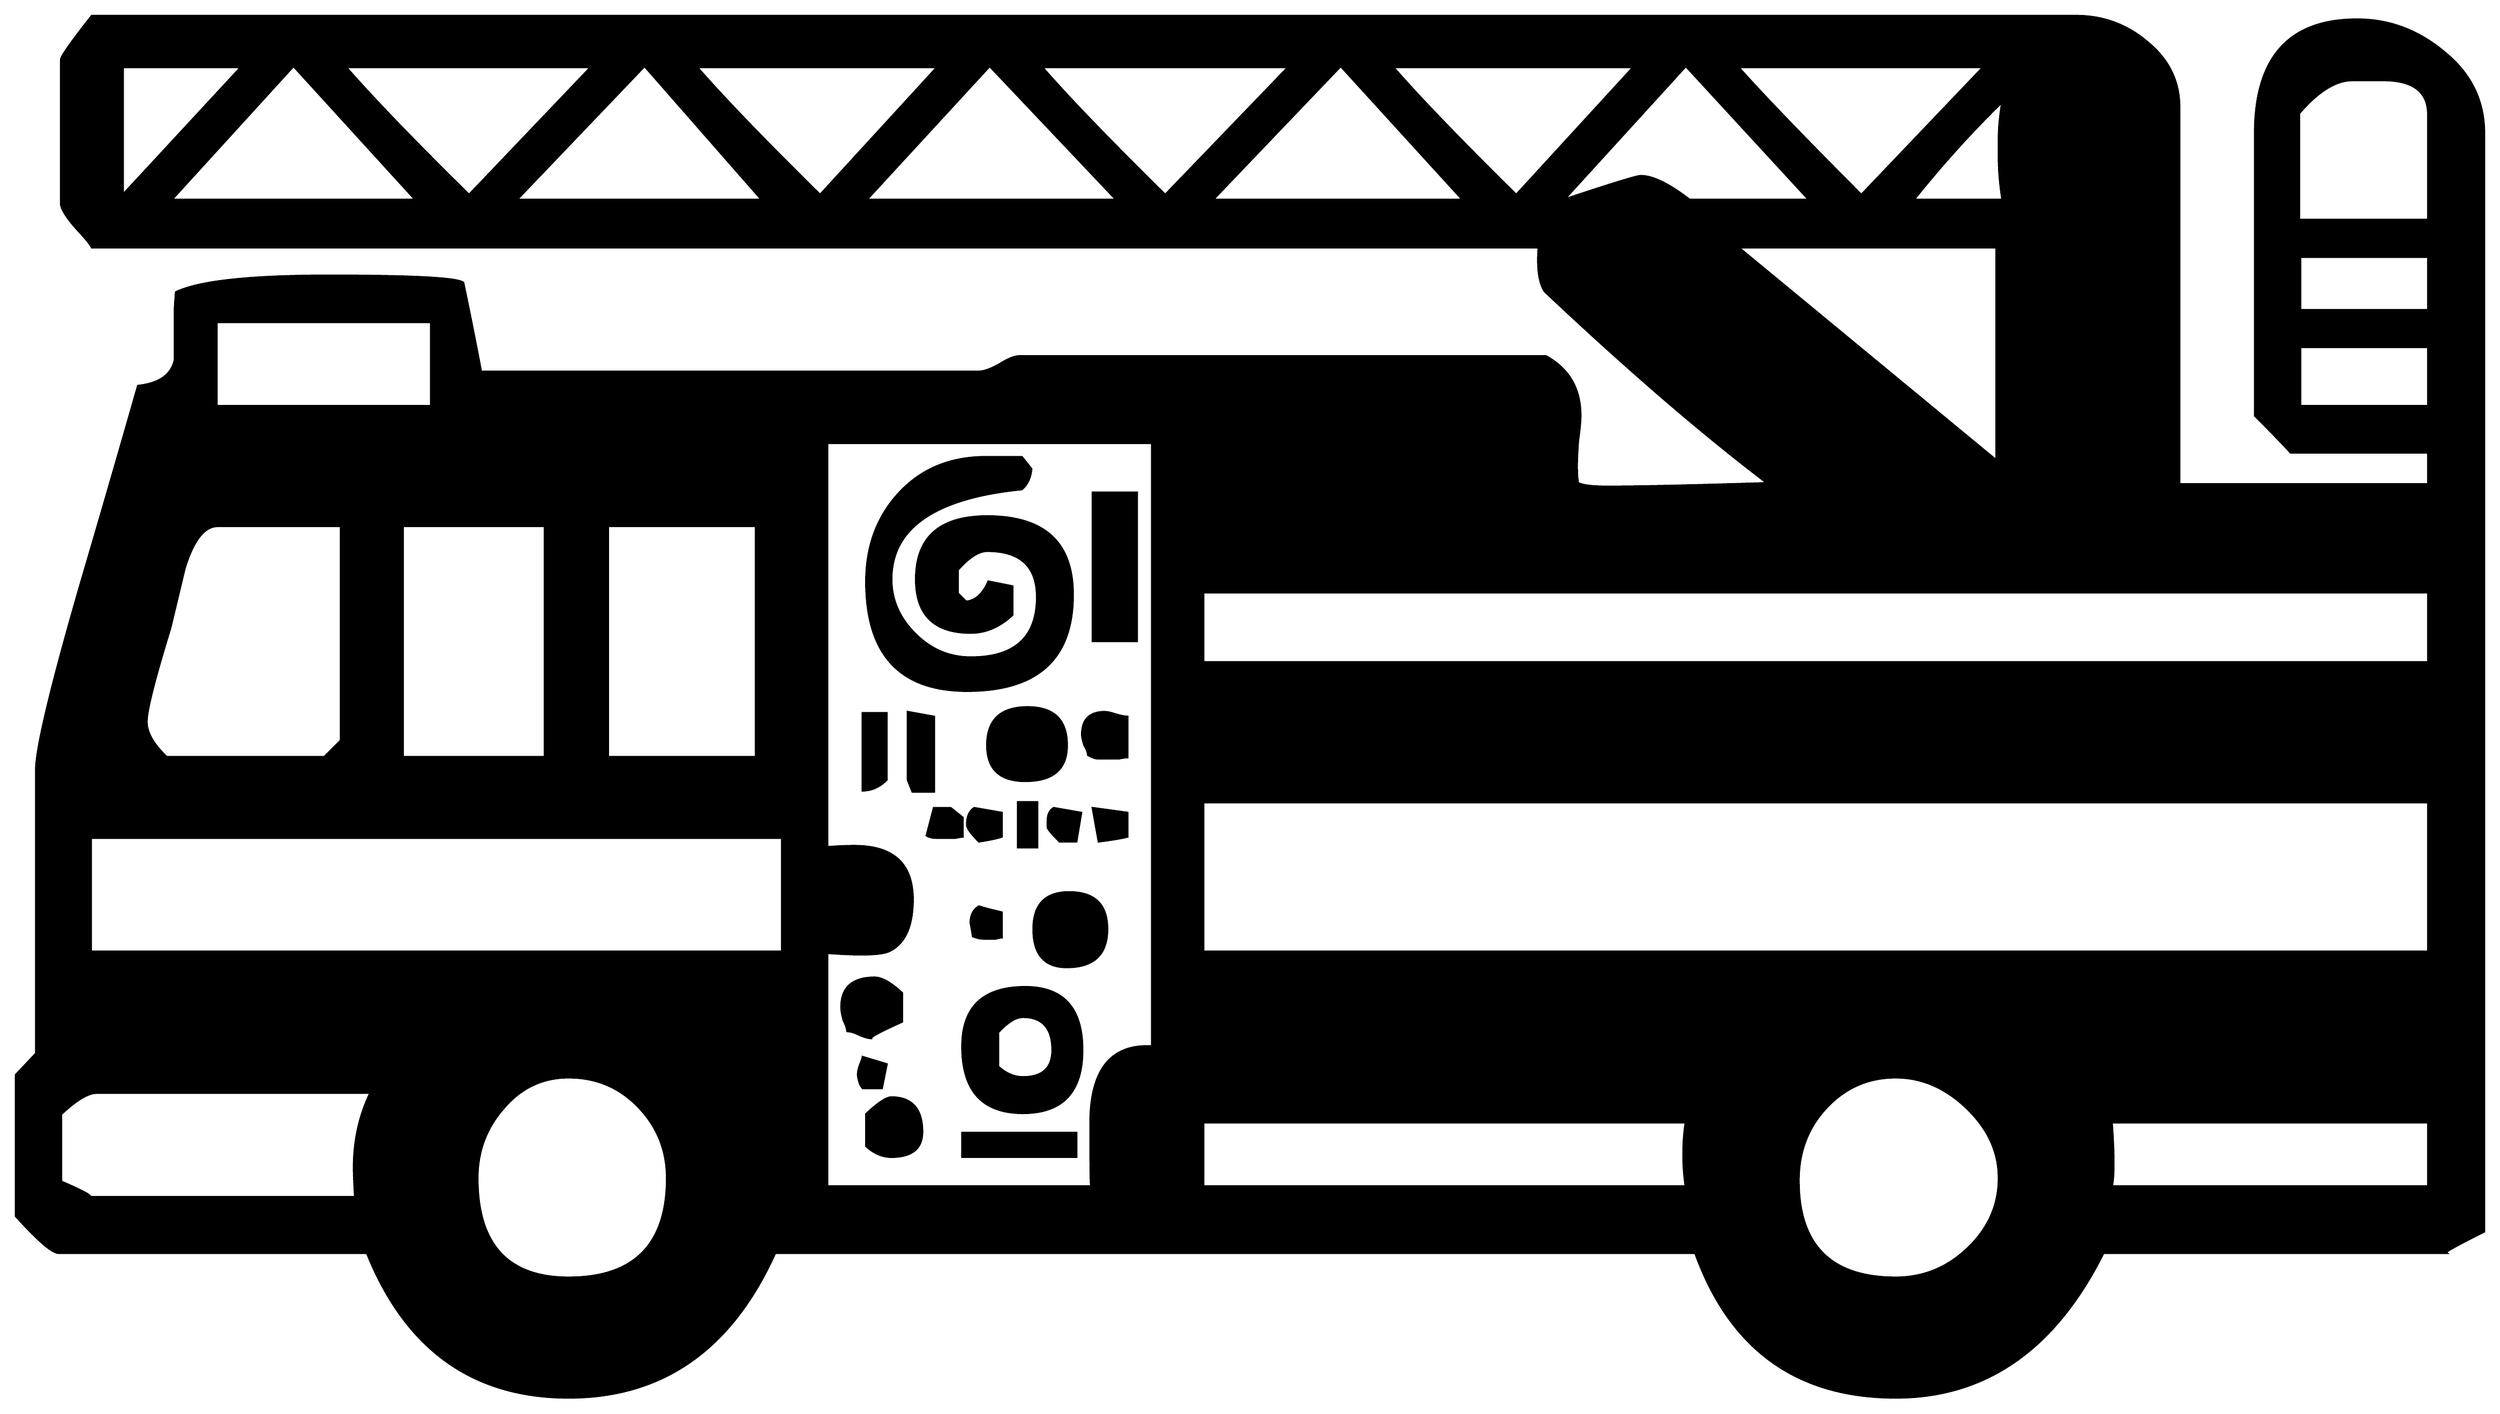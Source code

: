 


\begin{tikzpicture}[y=0.80pt, x=0.80pt, yscale=-1.0, xscale=1.0, inner sep=0pt, outer sep=0pt]
\begin{scope}[shift={(100.0,1706.0)},nonzero rule]
  \path[draw=.,fill=.,line width=1.600pt] (2163.0,-140.0) ..
    controls (2139.0,-128.0) and (2128.333,-122.0) ..
    (2131.0,-122.0) -- (1842.0,-122.0) .. controls
    (1801.333,-40.667) and (1743.0,-0.0) .. (1667.0,0.0) .. controls
    (1583.667,0.0) and (1527.333,-40.667) .. (1498.0,-122.0) --
    (722.0,-122.0) .. controls (685.333,-40.667) and (627.333,-0.0) ..
    (548.0,0.0) .. controls (467.333,0.0) and (410.667,-40.667) ..
    (378.0,-122.0) -- (118.0,-122.0) .. controls (112.667,-122.0)
    and (100.667,-132.333) .. (82.0,-153.0) -- (82.0,-272.0) --
    (99.0,-290.0) -- (99.0,-529.0) .. controls (99.0,-547.0) and
    (111.333,-598.667) .. (136.0,-684.0) .. controls (152.667,-740.667)
    and (169.0,-797.0) .. (185.0,-853.0) .. controls
    (203.0,-855.0) and (213.333,-862.333) .. (216.0,-875.0) ..
    controls (216.0,-874.333) and (216.0,-888.333) .. (216.0,-917.0)
    .. controls (216.0,-919.0) and (216.333,-924.0) ..
    (217.0,-932.0) .. controls (236.333,-941.333) and (279.333,-946.0)
    .. (346.0,-946.0) .. controls (416.667,-946.0) and
    (454.333,-944.0) .. (459.0,-940.0) .. controls (464.333,-914.667)
    and (469.333,-889.667) .. (474.0,-865.0) -- (894.0,-865.0) ..
    controls (898.0,-865.0) and (903.667,-867.0) .. (911.0,-871.0)
    .. controls (918.333,-875.667) and (924.0,-878.0) ..
    (928.0,-878.0) -- (1372.0,-878.0) .. controls
    (1391.333,-867.333) and (1401.0,-850.667) .. (1401.0,-828.0) ..
    controls (1401.0,-823.333) and (1400.333,-816.333) ..
    (1399.0,-807.0) .. controls (1398.333,-797.667) and
    (1398.0,-790.667) .. (1398.0,-786.0) .. controls
    (1398.0,-779.333) and (1398.333,-774.333) .. (1399.0,-771.0) ..
    controls (1403.0,-769.0) and (1411.333,-768.0) ..
    (1424.0,-768.0) .. controls (1450.0,-768.0) and
    (1495.0,-769.0) .. (1559.0,-771.0) .. controls
    (1503.667,-813.0) and (1441.0,-867.0) .. (1371.0,-933.0) ..
    controls (1366.333,-940.333) and (1364.667,-952.667) ..
    (1366.0,-970.0) -- (146.0,-970.0) .. controls (145.333,-972.0)
    and (140.667,-977.667) .. (132.0,-987.0) .. controls
    (124.0,-996.333) and (120.0,-1003.0) .. (120.0,-1007.0) --
    (120.0,-1128.0) .. controls (120.0,-1130.667) and
    (128.667,-1143.0) .. (146.0,-1165.0) -- (1819.0,-1165.0) ..
    controls (1841.667,-1165.0) and (1861.667,-1157.667) ..
    (1879.0,-1143.0) .. controls (1897.0,-1128.333) and
    (1906.0,-1110.0) .. (1906.0,-1088.0) -- (1906.0,-770.0) --
    (2116.0,-770.0) -- (2116.0,-797.0) -- (2000.0,-797.0) ..
    controls (1994.0,-803.667) and (1984.0,-814.0) ..
    (1970.0,-828.0) -- (1970.0,-1066.0) .. controls
    (1970.0,-1130.0) and (1998.667,-1162.0) .. (2056.0,-1162.0) ..
    controls (2083.333,-1162.0) and (2108.0,-1152.667) ..
    (2130.0,-1134.0) .. controls (2152.0,-1116.0) and
    (2163.0,-1093.333) .. (2163.0,-1066.0) -- (2163.0,-140.0) --
    cycle(2116.0,-993.0) -- (2116.0,-1082.0) .. controls
    (2116.0,-1101.333) and (2103.333,-1111.0) .. (2078.0,-1111.0) --
    (2052.0,-1111.0) .. controls (2038.0,-1111.0) and
    (2023.0,-1101.667) .. (2007.0,-1083.0) -- (2007.0,-993.0) --
    (2116.0,-993.0) -- cycle(2116.0,-917.0) -- (2116.0,-962.0)
    -- (2008.0,-962.0) -- (2008.0,-917.0) -- (2116.0,-917.0) --
    cycle(2116.0,-836.0) -- (2116.0,-886.0) -- (2008.0,-886.0)
    -- (2008.0,-836.0) -- (2116.0,-836.0) --
    cycle(1757.0,-1010.0) .. controls (1755.0,-1023.333) and
    (1754.0,-1035.0) .. (1754.0,-1045.0) -- (1754.0,-1062.0) ..
    controls (1754.0,-1070.667) and (1755.0,-1081.0) ..
    (1757.0,-1093.0) .. controls (1731.0,-1067.667) and
    (1706.0,-1040.0) .. (1682.0,-1010.0) -- (1757.0,-1010.0) --
    cycle(1741.0,-1122.0) -- (1534.0,-1122.0) .. controls
    (1556.0,-1097.333) and (1590.667,-1061.333) .. (1638.0,-1014.0) --
    (1741.0,-1122.0) -- cycle(1594.0,-1010.0) --
    (1490.0,-1123.0) -- (1387.0,-1010.0) .. controls
    (1427.0,-1023.333) and (1448.667,-1030.0) .. (1452.0,-1030.0) ..
    controls (1462.0,-1030.0) and (1475.667,-1023.333) ..
    (1493.0,-1010.0) .. controls (1560.333,-1010.0) and
    (1594.0,-1010.0) .. (1594.0,-1010.0) -- cycle(1752.0,-790.0)
    -- (1752.0,-970.0) -- (1534.0,-970.0) -- (1752.0,-790.0) --
    cycle(1446.0,-1122.0) -- (1243.0,-1122.0) .. controls
    (1265.0,-1096.667) and (1299.667,-1060.667) .. (1347.0,-1014.0) --
    (1446.0,-1122.0) -- cycle(1302.0,-1010.0) --
    (1199.0,-1123.0) -- (1091.0,-1010.0) -- (1302.0,-1010.0) --
    cycle(2116.0,-620.0) -- (2116.0,-679.0) -- (1083.0,-679.0)
    -- (1083.0,-620.0) -- (2116.0,-620.0) --
    cycle(2116.0,-178.0) -- (2116.0,-232.0) -- (1849.0,-232.0)
    .. controls (1851.0,-204.0) and (1851.0,-186.0) ..
    (1849.0,-178.0) -- (2116.0,-178.0) -- cycle(1155.0,-1122.0)
    -- (947.0,-1122.0) .. controls (969.0,-1096.667) and
    (1003.667,-1060.667) .. (1051.0,-1014.0) -- (1155.0,-1122.0) --
    cycle(2116.0,-376.0) -- (2116.0,-502.0) -- (1083.0,-502.0)
    -- (1083.0,-376.0) -- (2116.0,-376.0) --
    cycle(1010.0,-1010.0) -- (903.0,-1123.0) -- (799.0,-1010.0)
    -- (1010.0,-1010.0) -- cycle(1754.0,-185.0) .. controls
    (1754.0,-207.0) and (1745.0,-226.667) .. (1727.0,-244.0) ..
    controls (1709.0,-261.333) and (1689.0,-270.0) ..
    (1667.0,-270.0) .. controls (1643.667,-270.0) and
    (1624.0,-261.333) .. (1608.0,-244.0) .. controls
    (1592.667,-227.333) and (1585.0,-207.0) .. (1585.0,-183.0) ..
    controls (1585.0,-128.333) and (1612.333,-101.0) ..
    (1667.0,-101.0) .. controls (1690.333,-101.0) and
    (1710.667,-109.333) .. (1728.0,-126.0) .. controls
    (1745.333,-142.667) and (1754.0,-162.333) .. (1754.0,-185.0) --
    cycle(859.0,-1122.0) -- (656.0,-1122.0) .. controls
    (678.0,-1096.667) and (712.667,-1060.667) .. (760.0,-1014.0) --
    (859.0,-1122.0) -- cycle(711.0,-1010.0) -- (612.0,-1123.0)
    -- (504.0,-1010.0) -- (711.0,-1010.0) --
    cycle(567.0,-1122.0) -- (360.0,-1122.0) .. controls
    (382.0,-1096.667) and (416.667,-1060.667) .. (464.0,-1014.0) --
    (567.0,-1122.0) -- cycle(1490.0,-178.0) .. controls
    (1488.667,-186.667) and (1488.0,-195.667) .. (1488.0,-205.0) ..
    controls (1488.0,-214.333) and (1488.667,-223.333) ..
    (1490.0,-232.0) -- (1083.0,-232.0) -- (1083.0,-178.0) --
    (1490.0,-178.0) -- cycle(1040.0,-296.0) -- (1040.0,-805.0)
    -- (766.0,-805.0) -- (766.0,-464.0) .. controls
    (774.0,-464.667) and (781.667,-465.0) .. (789.0,-465.0) ..
    controls (821.667,-465.0) and (838.0,-450.0) .. (838.0,-420.0)
    .. controls (838.0,-396.667) and (831.0,-382.0) ..
    (817.0,-376.0) .. controls (809.667,-373.333) and (792.667,-373.0)
    .. (766.0,-375.0) -- (766.0,-178.0) -- (989.0,-178.0) ..
    controls (988.333,-173.333) and (988.0,-191.0) .. (988.0,-231.0)
    .. controls (988.0,-276.333) and (1005.333,-298.0) ..
    (1040.0,-296.0) -- cycle(419.0,-1010.0) -- (316.0,-1123.0)
    -- (213.0,-1010.0) -- (419.0,-1010.0) --
    cycle(272.0,-1122.0) -- (172.0,-1122.0) -- (172.0,-1014.0)
    -- (272.0,-1122.0) -- cycle(706.0,-540.0) -- (706.0,-735.0)
    -- (581.0,-735.0) -- (581.0,-540.0) -- (706.0,-540.0) --
    cycle(432.0,-836.0) -- (432.0,-907.0) -- (251.0,-907.0) --
    (251.0,-836.0) -- (432.0,-836.0) -- cycle(528.0,-540.0) --
    (528.0,-735.0) -- (408.0,-735.0) -- (408.0,-540.0) --
    (528.0,-540.0) -- cycle(356.0,-554.0) -- (356.0,-735.0) --
    (252.0,-735.0) .. controls (240.667,-735.0) and (231.333,-723.0)
    .. (224.0,-699.0) .. controls (220.0,-682.333) and
    (216.0,-665.667) .. (212.0,-649.0) .. controls (198.667,-605.667)
    and (192.0,-579.333) .. (192.0,-570.0) .. controls
    (192.0,-560.667) and (197.667,-550.667) .. (209.0,-540.0) --
    (342.0,-540.0) -- (356.0,-554.0) -- cycle(728.0,-376.0) --
    (728.0,-472.0) -- (145.0,-472.0) -- (145.0,-376.0) --
    (728.0,-376.0) -- cycle(631.0,-185.0) .. controls
    (631.0,-208.333) and (623.0,-228.333) .. (607.0,-245.0) ..
    controls (591.0,-261.667) and (571.333,-270.0) .. (548.0,-270.0)
    .. controls (526.0,-270.0) and (507.667,-261.333) ..
    (493.0,-244.0) .. controls (478.333,-227.333) and (471.0,-207.667)
    .. (471.0,-185.0) .. controls (471.0,-129.0) and
    (496.667,-101.0) .. (548.0,-101.0) .. controls (603.333,-101.0)
    and (631.0,-129.0) .. (631.0,-185.0) -- cycle(381.0,-257.0)
    -- (150.0,-257.0) .. controls (142.667,-257.0) and
    (132.667,-251.0) .. (120.0,-239.0) -- (120.0,-182.0) ..
    controls (140.0,-173.333) and (147.667,-169.0) .. (143.0,-169.0)
    -- (368.0,-169.0) .. controls (367.333,-180.333) and
    (367.0,-188.667) .. (367.0,-194.0) .. controls (367.0,-216.667)
    and (371.667,-237.667) .. (381.0,-257.0) -- cycle(1027.0,-638.0)
    -- (990.0,-638.0) -- (990.0,-763.0) -- (1027.0,-763.0) --
    (1027.0,-638.0) -- cycle(973.0,-677.0) .. controls
    (973.0,-623.0) and (943.333,-596.0) .. (884.0,-596.0) ..
    controls (827.333,-596.0) and (799.0,-626.667) .. (799.0,-688.0)
    .. controls (799.0,-718.0) and (808.333,-743.0) ..
    (827.0,-763.0) .. controls (845.667,-783.0) and (870.0,-793.0)
    .. (900.0,-793.0) -- (930.0,-793.0) -- (938.0,-783.0) ..
    controls (937.333,-775.667) and (934.667,-770.0) .. (930.0,-766.0)
    .. controls (856.667,-758.667) and (820.0,-733.333) ..
    (820.0,-690.0) .. controls (820.0,-672.667) and (826.667,-657.333)
    .. (840.0,-644.0) .. controls (853.333,-630.667) and
    (869.0,-624.0) .. (887.0,-624.0) .. controls (924.333,-624.0)
    and (943.0,-641.0) .. (943.0,-675.0) .. controls
    (943.0,-701.0) and (929.0,-714.0) .. (901.0,-714.0) ..
    controls (893.667,-714.0) and (885.333,-708.667) .. (876.0,-698.0)
    -- (876.0,-678.0) -- (883.0,-671.0) .. controls
    (891.0,-671.667) and (897.333,-677.333) .. (902.0,-688.0) --
    (922.0,-684.0) -- (922.0,-660.0) .. controls (911.333,-650.0)
    and (899.667,-645.0) .. (887.0,-645.0) .. controls
    (856.333,-645.0) and (841.0,-660.0) .. (841.0,-690.0) ..
    controls (841.0,-725.333) and (861.0,-743.0) .. (901.0,-743.0)
    .. controls (949.0,-743.0) and (973.0,-721.0) ..
    (973.0,-677.0) -- cycle(1019.0,-540.0) .. controls
    (1017.667,-540.0) and (1015.333,-539.667) .. (1012.0,-539.0) ..
    controls (1009.333,-539.0) and (1007.333,-539.0) ..
    (1006.0,-539.0) -- (994.0,-539.0) .. controls (992.0,-539.0)
    and (989.333,-540.0) .. (986.0,-542.0) .. controls
    (986.0,-544.0) and (985.0,-546.667) .. (983.0,-550.0) ..
    controls (981.667,-554.0) and (981.0,-557.0) .. (981.0,-559.0)
    .. controls (981.0,-571.667) and (987.333,-578.0) ..
    (1000.0,-578.0) .. controls (1002.0,-578.0) and
    (1005.0,-577.333) .. (1009.0,-576.0) .. controls
    (1013.667,-574.667) and (1017.0,-574.0) .. (1019.0,-574.0) --
    (1019.0,-540.0) -- cycle(1019.0,-473.0) .. controls
    (1013.667,-471.667) and (1005.667,-470.333) .. (995.0,-469.0) --
    (990.0,-497.0) -- (1019.0,-493.0) -- (1019.0,-473.0) --
    cycle(968.0,-550.0) .. controls (968.0,-530.0) and
    (956.333,-520.0) .. (933.0,-520.0) .. controls (911.667,-520.0)
    and (901.0,-530.0) .. (901.0,-550.0) .. controls
    (901.0,-571.333) and (912.333,-582.0) .. (935.0,-582.0) ..
    controls (957.0,-582.0) and (968.0,-571.333) .. (968.0,-550.0)
    -- cycle(980.0,-493.0) -- (976.0,-469.0) -- (962.0,-469.0)
    .. controls (955.333,-475.667) and (952.0,-479.667) ..
    (952.0,-481.0) -- (952.0,-486.0) .. controls (952.0,-491.333)
    and (953.667,-495.0) .. (957.0,-497.0) -- (980.0,-493.0) --
    cycle(943.0,-464.0) -- (927.0,-464.0) -- (927.0,-502.0) --
    (943.0,-502.0) -- (943.0,-464.0) -- cycle(856.0,-511.0) --
    (838.0,-511.0) -- (834.0,-521.0) -- (834.0,-578.0) --
    (856.0,-574.0) -- (856.0,-511.0) -- cycle(913.0,-473.0) ..
    controls (909.0,-471.667) and (902.667,-470.333) .. (894.0,-469.0)
    .. controls (887.333,-475.667) and (884.0,-480.333) ..
    (884.0,-483.0) .. controls (884.0,-489.667) and (886.0,-494.333)
    .. (890.0,-497.0) -- (913.0,-493.0) -- (913.0,-473.0) --
    cycle(1002.0,-395.0) .. controls (1002.0,-373.667) and
    (990.667,-363.0) .. (968.0,-363.0) .. controls (949.333,-363.0)
    and (940.0,-373.667) .. (940.0,-395.0) .. controls
    (940.0,-415.667) and (950.0,-426.0) .. (970.0,-426.0) ..
    controls (991.333,-426.0) and (1002.0,-415.667) ..
    (1002.0,-395.0) -- cycle(816.0,-521.0) .. controls
    (810.0,-515.0) and (803.333,-512.0) .. (796.0,-512.0) --
    (796.0,-577.0) -- (816.0,-577.0) .. controls (816.0,-576.333)
    and (816.0,-557.667) .. (816.0,-521.0) -- cycle(880.0,-473.0)
    .. controls (878.667,-473.0) and (876.667,-472.667) ..
    (874.0,-472.0) .. controls (872.0,-472.0) and (870.333,-472.0)
    .. (869.0,-472.0) -- (859.0,-472.0) .. controls
    (855.0,-472.0) and (852.0,-472.667) .. (850.0,-474.0) --
    (856.0,-497.0) -- (870.0,-497.0) -- (880.0,-489.0) --
    (880.0,-473.0) -- cycle(913.0,-388.0) .. controls
    (911.667,-388.0) and (910.0,-387.667) .. (908.0,-387.0) ..
    controls (906.0,-387.0) and (904.333,-387.0) .. (903.0,-387.0)
    -- (898.0,-387.0) .. controls (895.333,-387.0) and
    (892.333,-387.667) .. (889.0,-389.0) .. controls (887.667,-397.0)
    and (887.0,-400.667) .. (887.0,-400.0) .. controls
    (887.0,-406.667) and (889.333,-411.333) .. (894.0,-414.0) ..
    controls (898.0,-412.667) and (904.333,-411.0) .. (913.0,-409.0)
    -- (913.0,-388.0) -- cycle(981.0,-293.0) .. controls
    (981.0,-257.667) and (964.333,-240.0) .. (931.0,-240.0) ..
    controls (897.0,-240.0) and (880.0,-258.667) .. (880.0,-296.0)
    .. controls (880.0,-329.333) and (897.667,-346.0) ..
    (933.0,-346.0) .. controls (965.0,-346.0) and (981.0,-328.333)
    .. (981.0,-293.0) -- cycle(976.0,-203.0) -- (880.0,-203.0)
    -- (880.0,-223.0) -- (976.0,-223.0) -- (976.0,-203.0) --
    cycle(829.0,-317.0) .. controls (808.333,-307.667) and
    (800.0,-303.0) .. (804.0,-303.0) .. controls (801.333,-303.0)
    and (797.667,-304.0) .. (793.0,-306.0) .. controls
    (789.0,-308.0) and (785.667,-309.0) .. (783.0,-309.0) ..
    controls (783.0,-311.0) and (782.0,-314.0) .. (780.0,-318.0)
    .. controls (778.667,-322.667) and (778.0,-326.333) ..
    (778.0,-329.0) .. controls (778.0,-345.667) and (787.333,-354.0)
    .. (806.0,-354.0) .. controls (812.0,-354.0) and
    (819.667,-349.667) .. (829.0,-341.0) -- (829.0,-317.0) --
    cycle(816.0,-281.0) -- (812.0,-261.0) -- (796.0,-261.0) ..
    controls (794.0,-263.0) and (792.667,-266.667) .. (792.0,-272.0)
    .. controls (792.0,-274.667) and (792.667,-277.667) ..
    (794.0,-281.0) .. controls (795.333,-284.333) and (796.0,-286.333)
    .. (796.0,-287.0) -- (816.0,-281.0) -- cycle(846.0,-224.0)
    .. controls (846.0,-210.0) and (837.333,-203.0) ..
    (820.0,-203.0) .. controls (812.667,-203.0) and (805.667,-206.0)
    .. (799.0,-212.0) -- (799.0,-239.0) .. controls
    (809.0,-248.333) and (816.0,-253.0) .. (820.0,-253.0) ..
    controls (837.333,-253.0) and (846.0,-243.333) .. (846.0,-224.0)
    -- cycle(956.0,-293.0) .. controls (956.0,-311.667) and
    (947.667,-321.0) .. (931.0,-321.0) .. controls (925.0,-321.0)
    and (918.0,-316.667) .. (910.0,-308.0) -- (910.0,-279.0) ..
    controls (916.667,-273.0) and (923.667,-270.0) .. (931.0,-270.0)
    .. controls (947.667,-270.0) and (956.0,-277.667) ..
    (956.0,-293.0) -- cycle;
\end{scope}

\end{tikzpicture}


